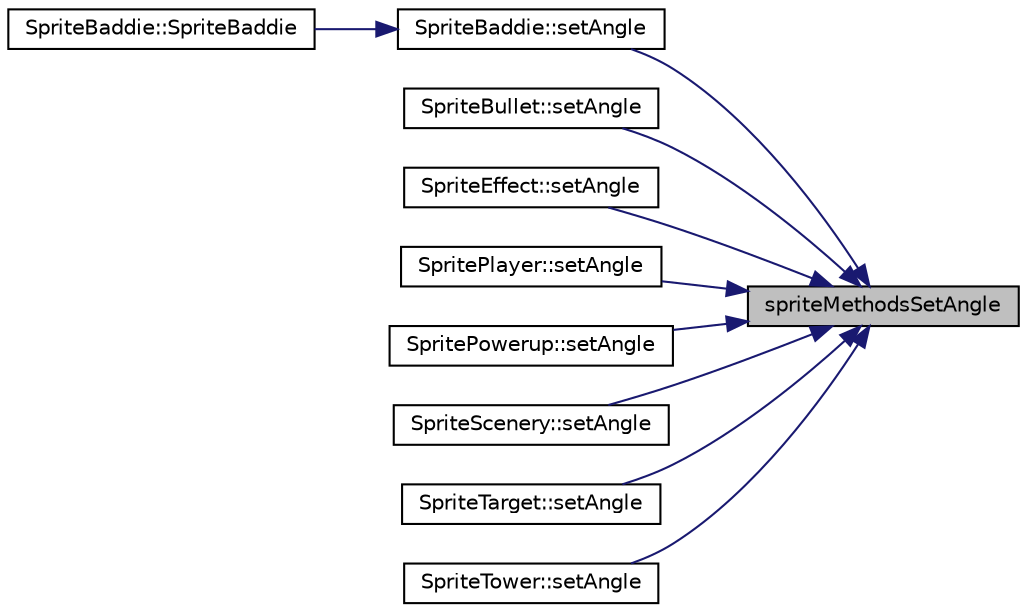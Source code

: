 digraph "spriteMethodsSetAngle"
{
 // LATEX_PDF_SIZE
  edge [fontname="Helvetica",fontsize="10",labelfontname="Helvetica",labelfontsize="10"];
  node [fontname="Helvetica",fontsize="10",shape=record];
  rankdir="RL";
  Node1 [label="spriteMethodsSetAngle",height=0.2,width=0.4,color="black", fillcolor="grey75", style="filled", fontcolor="black",tooltip=" "];
  Node1 -> Node2 [dir="back",color="midnightblue",fontsize="10",style="solid",fontname="Helvetica"];
  Node2 [label="SpriteBaddie::setAngle",height=0.2,width=0.4,color="black", fillcolor="white", style="filled",URL="$class_sprite_baddie.html#a79b47b2a5646c3ce3d7e11e8291e40a4",tooltip=" "];
  Node2 -> Node3 [dir="back",color="midnightblue",fontsize="10",style="solid",fontname="Helvetica"];
  Node3 [label="SpriteBaddie::SpriteBaddie",height=0.2,width=0.4,color="black", fillcolor="white", style="filled",URL="$class_sprite_baddie.html#a9a9071b8ec7dbb229cc9eca306ab8db0",tooltip="Constructor for Player Sprite object. /summary>"];
  Node1 -> Node4 [dir="back",color="midnightblue",fontsize="10",style="solid",fontname="Helvetica"];
  Node4 [label="SpriteBullet::setAngle",height=0.2,width=0.4,color="black", fillcolor="white", style="filled",URL="$class_sprite_bullet.html#ad53f01683e1c017c99e18919cbd80149",tooltip=" "];
  Node1 -> Node5 [dir="back",color="midnightblue",fontsize="10",style="solid",fontname="Helvetica"];
  Node5 [label="SpriteEffect::setAngle",height=0.2,width=0.4,color="black", fillcolor="white", style="filled",URL="$class_sprite_effect.html#a2cbd8fdc758fd04ed2d87dce0c8f09e7",tooltip=" "];
  Node1 -> Node6 [dir="back",color="midnightblue",fontsize="10",style="solid",fontname="Helvetica"];
  Node6 [label="SpritePlayer::setAngle",height=0.2,width=0.4,color="black", fillcolor="white", style="filled",URL="$class_sprite_player.html#a11407e36506798b437d7f6eab0a57ec3",tooltip=" "];
  Node1 -> Node7 [dir="back",color="midnightblue",fontsize="10",style="solid",fontname="Helvetica"];
  Node7 [label="SpritePowerup::setAngle",height=0.2,width=0.4,color="black", fillcolor="white", style="filled",URL="$class_sprite_powerup.html#a8070efe9869b37352b2b20abc91f7504",tooltip=" "];
  Node1 -> Node8 [dir="back",color="midnightblue",fontsize="10",style="solid",fontname="Helvetica"];
  Node8 [label="SpriteScenery::setAngle",height=0.2,width=0.4,color="black", fillcolor="white", style="filled",URL="$class_sprite_scenery.html#a38690cf955c052a42e8225d6c0c6d507",tooltip=" "];
  Node1 -> Node9 [dir="back",color="midnightblue",fontsize="10",style="solid",fontname="Helvetica"];
  Node9 [label="SpriteTarget::setAngle",height=0.2,width=0.4,color="black", fillcolor="white", style="filled",URL="$class_sprite_target.html#af1b4711700f84f62442bcf26b80b615f",tooltip=" "];
  Node1 -> Node10 [dir="back",color="midnightblue",fontsize="10",style="solid",fontname="Helvetica"];
  Node10 [label="SpriteTower::setAngle",height=0.2,width=0.4,color="black", fillcolor="white", style="filled",URL="$class_sprite_tower.html#a0322ac959aff8d3ac4646cbd1a2f59f6",tooltip=" "];
}
